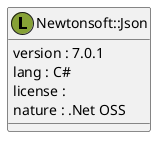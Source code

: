 @startuml
  class "Newtonsoft::Json" as namespace_newtonsoft_1_1_json << (L, #86A136) >> [[../namespaces/namespace_newtonsoft_1_1_json.html]] {
     version : 7.0.1 
     lang : C#
     license : 
     nature : .Net OSS 
  }
@enduml
